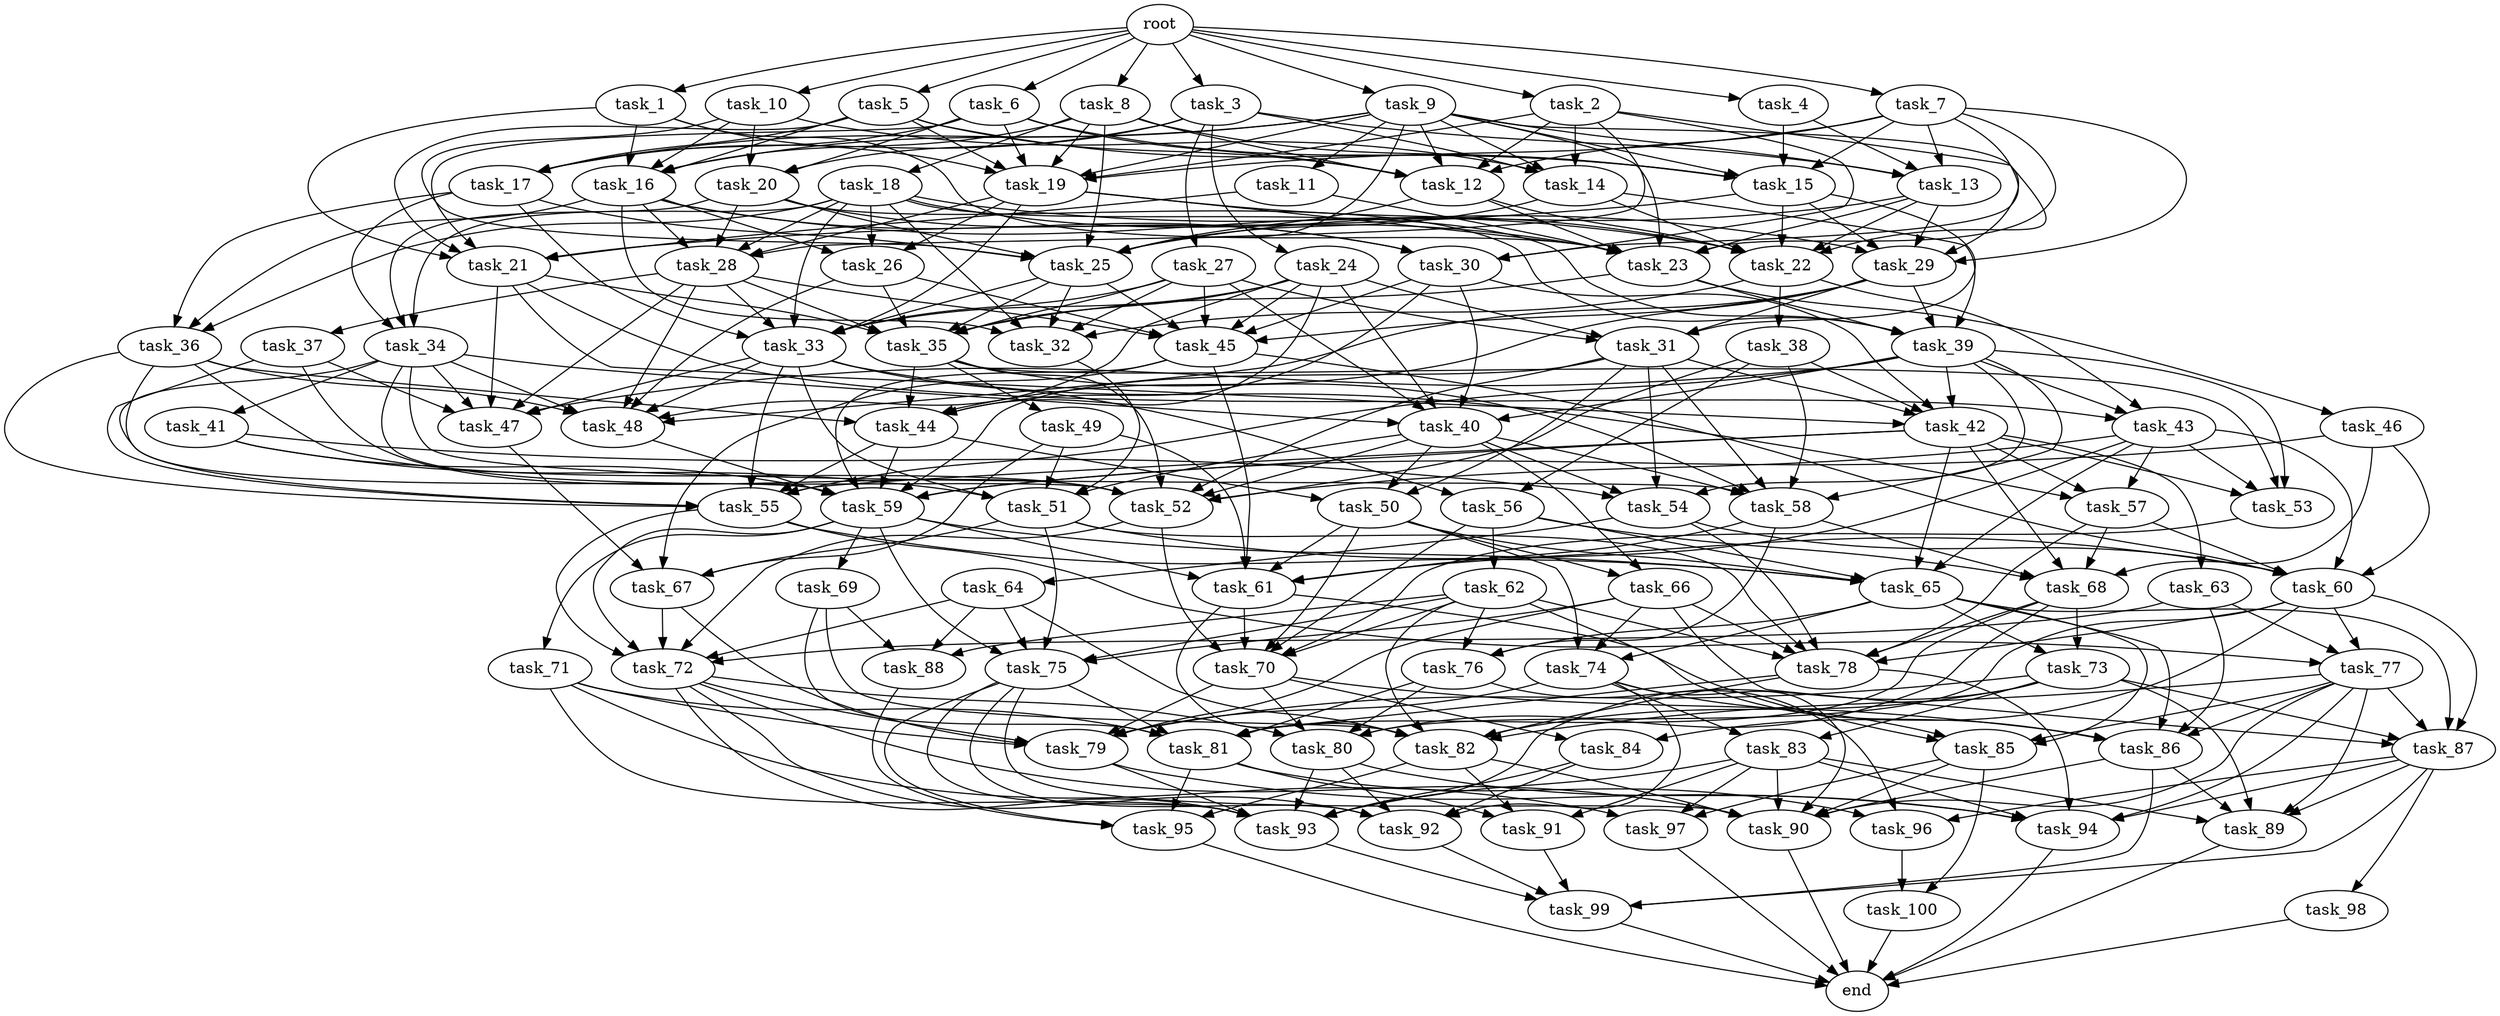 digraph G {
  task_75 [size="5.321837e+10"];
  task_100 [size="4.006234e+11"];
  task_92 [size="8.619617e+11"];
  task_19 [size="4.833747e+11"];
  task_68 [size="3.739184e+11"];
  task_71 [size="3.299453e+11"];
  task_60 [size="1.644018e+11"];
  task_73 [size="9.477125e+11"];
  task_50 [size="2.627907e+11"];
  task_31 [size="1.380635e+11"];
  task_10 [size="6.239652e+11"];
  task_49 [size="8.556102e+11"];
  task_88 [size="9.624252e+11"];
  task_12 [size="9.694301e+11"];
  task_79 [size="1.460836e+11"];
  task_37 [size="7.193717e+11"];
  task_61 [size="3.860958e+11"];
  task_42 [size="6.967371e+11"];
  task_51 [size="3.737541e+11"];
  root [size="0.000000e+00"];
  task_56 [size="6.949660e+11"];
  task_95 [size="7.759190e+11"];
  task_22 [size="2.078628e+11"];
  task_32 [size="1.155210e+10"];
  task_25 [size="6.411587e+11"];
  task_99 [size="6.871959e+11"];
  task_96 [size="2.349553e+11"];
  task_36 [size="5.210938e+11"];
  task_16 [size="3.196731e+11"];
  task_33 [size="1.950755e+11"];
  task_27 [size="9.417698e+11"];
  task_89 [size="2.801534e+11"];
  end [size="0.000000e+00"];
  task_7 [size="6.644735e+11"];
  task_26 [size="9.357119e+11"];
  task_87 [size="6.946948e+11"];
  task_2 [size="5.433442e+11"];
  task_21 [size="1.018723e+11"];
  task_28 [size="6.930792e+11"];
  task_69 [size="4.741991e+11"];
  task_13 [size="8.381851e+11"];
  task_48 [size="5.756494e+10"];
  task_55 [size="4.823685e+11"];
  task_81 [size="7.700248e+10"];
  task_11 [size="6.952447e+11"];
  task_5 [size="8.414934e+11"];
  task_62 [size="1.100329e+11"];
  task_93 [size="7.854692e+11"];
  task_54 [size="1.837484e+11"];
  task_52 [size="8.760281e+11"];
  task_29 [size="9.294519e+11"];
  task_85 [size="2.220561e+11"];
  task_44 [size="1.798405e+11"];
  task_8 [size="7.270098e+11"];
  task_38 [size="3.478244e+11"];
  task_9 [size="1.489636e+11"];
  task_63 [size="1.454169e+11"];
  task_65 [size="8.253236e+11"];
  task_59 [size="9.872540e+10"];
  task_34 [size="3.652764e+11"];
  task_20 [size="4.499361e+11"];
  task_1 [size="2.572275e+11"];
  task_23 [size="2.904249e+11"];
  task_6 [size="3.566211e+11"];
  task_74 [size="1.474203e+11"];
  task_97 [size="6.548056e+10"];
  task_57 [size="7.863484e+11"];
  task_67 [size="3.353247e+11"];
  task_64 [size="2.069851e+11"];
  task_66 [size="2.449260e+10"];
  task_45 [size="1.832887e+11"];
  task_82 [size="7.819103e+10"];
  task_86 [size="2.554939e+11"];
  task_40 [size="3.341280e+11"];
  task_84 [size="4.326050e+11"];
  task_17 [size="7.242359e+11"];
  task_15 [size="5.455047e+11"];
  task_43 [size="5.019332e+11"];
  task_53 [size="7.310521e+11"];
  task_4 [size="2.709626e+11"];
  task_76 [size="9.857702e+11"];
  task_77 [size="5.664221e+11"];
  task_30 [size="6.034491e+11"];
  task_72 [size="4.774639e+11"];
  task_94 [size="9.229991e+11"];
  task_80 [size="9.395578e+11"];
  task_46 [size="3.273546e+11"];
  task_90 [size="7.363333e+11"];
  task_39 [size="6.608996e+11"];
  task_14 [size="5.604463e+11"];
  task_18 [size="1.618132e+11"];
  task_3 [size="6.094446e+10"];
  task_24 [size="2.151064e+11"];
  task_98 [size="6.456522e+10"];
  task_35 [size="4.609920e+11"];
  task_58 [size="8.448521e+10"];
  task_78 [size="6.170790e+10"];
  task_47 [size="1.269414e+11"];
  task_83 [size="4.528421e+11"];
  task_70 [size="4.389213e+11"];
  task_91 [size="5.178603e+11"];
  task_41 [size="1.687146e+09"];

  task_75 -> task_81 [size="1.283375e+07"];
  task_75 -> task_90 [size="9.204166e+07"];
  task_75 -> task_92 [size="1.723923e+08"];
  task_75 -> task_95 [size="1.939797e+08"];
  task_75 -> task_93 [size="9.818365e+07"];
  task_100 -> end [size="1.000000e-12"];
  task_92 -> task_99 [size="1.374392e+08"];
  task_19 -> task_22 [size="2.969468e+07"];
  task_19 -> task_28 [size="1.386158e+08"];
  task_19 -> task_26 [size="3.119040e+08"];
  task_19 -> task_23 [size="3.630312e+07"];
  task_19 -> task_33 [size="2.786793e+07"];
  task_68 -> task_78 [size="8.815414e+06"];
  task_68 -> task_80 [size="1.879116e+08"];
  task_68 -> task_81 [size="1.283375e+07"];
  task_68 -> task_73 [size="4.738562e+08"];
  task_71 -> task_81 [size="1.283375e+07"];
  task_71 -> task_93 [size="9.818365e+07"];
  task_71 -> task_79 [size="2.086908e+07"];
  task_71 -> task_97 [size="2.182685e+07"];
  task_60 -> task_77 [size="1.888074e+08"];
  task_60 -> task_78 [size="8.815414e+06"];
  task_60 -> task_80 [size="1.879116e+08"];
  task_60 -> task_87 [size="1.389390e+08"];
  task_60 -> task_84 [size="2.163025e+08"];
  task_73 -> task_82 [size="1.117015e+07"];
  task_73 -> task_83 [size="2.264211e+08"];
  task_73 -> task_79 [size="2.086908e+07"];
  task_73 -> task_87 [size="1.389390e+08"];
  task_73 -> task_93 [size="9.818365e+07"];
  task_73 -> task_89 [size="5.603068e+07"];
  task_50 -> task_66 [size="1.224630e+07"];
  task_50 -> task_61 [size="6.434929e+07"];
  task_50 -> task_70 [size="7.315354e+07"];
  task_50 -> task_65 [size="1.375539e+08"];
  task_50 -> task_74 [size="4.914011e+07"];
  task_31 -> task_50 [size="8.759689e+07"];
  task_31 -> task_58 [size="1.408087e+07"];
  task_31 -> task_42 [size="1.393474e+08"];
  task_31 -> task_54 [size="4.593710e+07"];
  task_31 -> task_52 [size="1.095035e+08"];
  task_31 -> task_59 [size="1.234068e+07"];
  task_10 -> task_14 [size="1.401116e+08"];
  task_10 -> task_16 [size="6.393461e+07"];
  task_10 -> task_20 [size="1.499787e+08"];
  task_10 -> task_25 [size="8.014483e+07"];
  task_49 -> task_61 [size="6.434929e+07"];
  task_49 -> task_51 [size="7.475083e+07"];
  task_49 -> task_67 [size="8.383117e+07"];
  task_88 -> task_95 [size="1.939797e+08"];
  task_12 -> task_22 [size="2.969468e+07"];
  task_12 -> task_23 [size="3.630312e+07"];
  task_12 -> task_25 [size="8.014483e+07"];
  task_79 -> task_94 [size="1.538332e+08"];
  task_79 -> task_93 [size="9.818365e+07"];
  task_37 -> task_47 [size="2.115691e+07"];
  task_37 -> task_55 [size="6.890979e+07"];
  task_37 -> task_52 [size="1.095035e+08"];
  task_61 -> task_70 [size="7.315354e+07"];
  task_61 -> task_82 [size="1.117015e+07"];
  task_61 -> task_86 [size="5.109879e+07"];
  task_42 -> task_57 [size="2.621161e+08"];
  task_42 -> task_63 [size="1.454169e+08"];
  task_42 -> task_65 [size="1.375539e+08"];
  task_42 -> task_68 [size="7.478368e+07"];
  task_42 -> task_53 [size="1.827630e+08"];
  task_42 -> task_59 [size="1.234068e+07"];
  task_42 -> task_55 [size="6.890979e+07"];
  task_51 -> task_75 [size="1.064367e+07"];
  task_51 -> task_78 [size="8.815414e+06"];
  task_51 -> task_60 [size="2.740030e+07"];
  task_51 -> task_67 [size="8.383117e+07"];
  root -> task_4 [size="1.000000e-12"];
  root -> task_7 [size="1.000000e-12"];
  root -> task_9 [size="1.000000e-12"];
  root -> task_1 [size="1.000000e-12"];
  root -> task_5 [size="1.000000e-12"];
  root -> task_2 [size="1.000000e-12"];
  root -> task_3 [size="1.000000e-12"];
  root -> task_6 [size="1.000000e-12"];
  root -> task_10 [size="1.000000e-12"];
  root -> task_8 [size="1.000000e-12"];
  task_56 -> task_68 [size="7.478368e+07"];
  task_56 -> task_70 [size="7.315354e+07"];
  task_56 -> task_65 [size="1.375539e+08"];
  task_56 -> task_62 [size="1.100329e+08"];
  task_95 -> end [size="1.000000e-12"];
  task_22 -> task_43 [size="1.673111e+08"];
  task_22 -> task_38 [size="3.478244e+08"];
  task_22 -> task_32 [size="2.310419e+06"];
  task_32 -> task_51 [size="7.475083e+07"];
  task_25 -> task_45 [size="2.618410e+07"];
  task_25 -> task_35 [size="6.585600e+07"];
  task_25 -> task_32 [size="2.310419e+06"];
  task_25 -> task_33 [size="2.786793e+07"];
  task_99 -> end [size="1.000000e-12"];
  task_96 -> task_100 [size="2.003117e+08"];
  task_36 -> task_48 [size="8.223563e+06"];
  task_36 -> task_44 [size="3.596810e+07"];
  task_36 -> task_59 [size="1.234068e+07"];
  task_36 -> task_55 [size="6.890979e+07"];
  task_36 -> task_52 [size="1.095035e+08"];
  task_16 -> task_36 [size="1.736979e+08"];
  task_16 -> task_26 [size="3.119040e+08"];
  task_16 -> task_32 [size="2.310419e+06"];
  task_16 -> task_22 [size="2.969468e+07"];
  task_16 -> task_30 [size="1.508623e+08"];
  task_16 -> task_28 [size="1.386158e+08"];
  task_33 -> task_47 [size="2.115691e+07"];
  task_33 -> task_57 [size="2.621161e+08"];
  task_33 -> task_51 [size="7.475083e+07"];
  task_33 -> task_48 [size="8.223563e+06"];
  task_33 -> task_56 [size="3.474830e+08"];
  task_33 -> task_55 [size="6.890979e+07"];
  task_27 -> task_45 [size="2.618410e+07"];
  task_27 -> task_40 [size="6.682560e+07"];
  task_27 -> task_32 [size="2.310419e+06"];
  task_27 -> task_33 [size="2.786793e+07"];
  task_27 -> task_31 [size="3.451587e+07"];
  task_27 -> task_35 [size="6.585600e+07"];
  task_89 -> end [size="1.000000e-12"];
  task_7 -> task_13 [size="2.095463e+08"];
  task_7 -> task_30 [size="1.508623e+08"];
  task_7 -> task_19 [size="6.905352e+07"];
  task_7 -> task_23 [size="3.630312e+07"];
  task_7 -> task_15 [size="9.091744e+07"];
  task_7 -> task_12 [size="1.615717e+08"];
  task_7 -> task_29 [size="1.858904e+08"];
  task_26 -> task_45 [size="2.618410e+07"];
  task_26 -> task_48 [size="8.223563e+06"];
  task_26 -> task_35 [size="6.585600e+07"];
  task_87 -> task_94 [size="1.538332e+08"];
  task_87 -> task_98 [size="6.456522e+07"];
  task_87 -> task_99 [size="1.374392e+08"];
  task_87 -> task_96 [size="7.831842e+07"];
  task_87 -> task_89 [size="5.603068e+07"];
  task_2 -> task_14 [size="1.401116e+08"];
  task_2 -> task_19 [size="6.905352e+07"];
  task_2 -> task_22 [size="2.969468e+07"];
  task_2 -> task_30 [size="1.508623e+08"];
  task_2 -> task_28 [size="1.386158e+08"];
  task_2 -> task_12 [size="1.615717e+08"];
  task_21 -> task_43 [size="1.673111e+08"];
  task_21 -> task_42 [size="1.393474e+08"];
  task_21 -> task_47 [size="2.115691e+07"];
  task_21 -> task_35 [size="6.585600e+07"];
  task_28 -> task_37 [size="7.193717e+08"];
  task_28 -> task_45 [size="2.618410e+07"];
  task_28 -> task_47 [size="2.115691e+07"];
  task_28 -> task_33 [size="2.786793e+07"];
  task_28 -> task_48 [size="8.223563e+06"];
  task_28 -> task_35 [size="6.585600e+07"];
  task_69 -> task_88 [size="3.208084e+08"];
  task_69 -> task_81 [size="1.283375e+07"];
  task_69 -> task_82 [size="1.117015e+07"];
  task_13 -> task_22 [size="2.969468e+07"];
  task_13 -> task_29 [size="1.858904e+08"];
  task_13 -> task_23 [size="3.630312e+07"];
  task_13 -> task_25 [size="8.014483e+07"];
  task_48 -> task_59 [size="1.234068e+07"];
  task_55 -> task_72 [size="7.957732e+07"];
  task_55 -> task_77 [size="1.888074e+08"];
  task_55 -> task_65 [size="1.375539e+08"];
  task_81 -> task_91 [size="1.726201e+08"];
  task_81 -> task_95 [size="1.939797e+08"];
  task_81 -> task_96 [size="7.831842e+07"];
  task_11 -> task_21 [size="2.037447e+07"];
  task_11 -> task_23 [size="3.630312e+07"];
  task_5 -> task_16 [size="6.393461e+07"];
  task_5 -> task_19 [size="6.905352e+07"];
  task_5 -> task_17 [size="1.810590e+08"];
  task_5 -> task_21 [size="2.037447e+07"];
  task_5 -> task_15 [size="9.091744e+07"];
  task_5 -> task_12 [size="1.615717e+08"];
  task_62 -> task_75 [size="1.064367e+07"];
  task_62 -> task_76 [size="3.285901e+08"];
  task_62 -> task_82 [size="1.117015e+07"];
  task_62 -> task_78 [size="8.815414e+06"];
  task_62 -> task_70 [size="7.315354e+07"];
  task_62 -> task_88 [size="3.208084e+08"];
  task_62 -> task_85 [size="5.551401e+07"];
  task_93 -> task_99 [size="1.374392e+08"];
  task_54 -> task_78 [size="8.815414e+06"];
  task_54 -> task_60 [size="2.740030e+07"];
  task_54 -> task_64 [size="2.069851e+08"];
  task_52 -> task_72 [size="7.957732e+07"];
  task_52 -> task_70 [size="7.315354e+07"];
  task_29 -> task_31 [size="3.451587e+07"];
  task_29 -> task_45 [size="2.618410e+07"];
  task_29 -> task_39 [size="1.321799e+08"];
  task_29 -> task_44 [size="3.596810e+07"];
  task_29 -> task_48 [size="8.223563e+06"];
  task_85 -> task_97 [size="2.182685e+07"];
  task_85 -> task_90 [size="9.204166e+07"];
  task_85 -> task_100 [size="2.003117e+08"];
  task_44 -> task_50 [size="8.759689e+07"];
  task_44 -> task_59 [size="1.234068e+07"];
  task_44 -> task_55 [size="6.890979e+07"];
  task_8 -> task_16 [size="6.393461e+07"];
  task_8 -> task_19 [size="6.905352e+07"];
  task_8 -> task_18 [size="1.618132e+08"];
  task_8 -> task_25 [size="8.014483e+07"];
  task_8 -> task_15 [size="9.091744e+07"];
  task_8 -> task_12 [size="1.615717e+08"];
  task_38 -> task_58 [size="1.408087e+07"];
  task_38 -> task_42 [size="1.393474e+08"];
  task_38 -> task_56 [size="3.474830e+08"];
  task_38 -> task_52 [size="1.095035e+08"];
  task_9 -> task_13 [size="2.095463e+08"];
  task_9 -> task_12 [size="1.615717e+08"];
  task_9 -> task_14 [size="1.401116e+08"];
  task_9 -> task_11 [size="6.952447e+08"];
  task_9 -> task_23 [size="3.630312e+07"];
  task_9 -> task_17 [size="1.810590e+08"];
  task_9 -> task_25 [size="8.014483e+07"];
  task_9 -> task_15 [size="9.091744e+07"];
  task_9 -> task_16 [size="6.393461e+07"];
  task_9 -> task_29 [size="1.858904e+08"];
  task_9 -> task_19 [size="6.905352e+07"];
  task_63 -> task_72 [size="7.957732e+07"];
  task_63 -> task_77 [size="1.888074e+08"];
  task_63 -> task_86 [size="5.109879e+07"];
  task_65 -> task_76 [size="3.285901e+08"];
  task_65 -> task_86 [size="5.109879e+07"];
  task_65 -> task_85 [size="5.551401e+07"];
  task_65 -> task_87 [size="1.389390e+08"];
  task_65 -> task_74 [size="4.914011e+07"];
  task_65 -> task_73 [size="4.738562e+08"];
  task_59 -> task_69 [size="4.741991e+08"];
  task_59 -> task_61 [size="6.434929e+07"];
  task_59 -> task_65 [size="1.375539e+08"];
  task_59 -> task_72 [size="7.957732e+07"];
  task_59 -> task_71 [size="3.299453e+08"];
  task_59 -> task_75 [size="1.064367e+07"];
  task_34 -> task_58 [size="1.408087e+07"];
  task_34 -> task_47 [size="2.115691e+07"];
  task_34 -> task_40 [size="6.682560e+07"];
  task_34 -> task_48 [size="8.223563e+06"];
  task_34 -> task_41 [size="1.687146e+06"];
  task_34 -> task_52 [size="1.095035e+08"];
  task_34 -> task_55 [size="6.890979e+07"];
  task_20 -> task_34 [size="1.217588e+08"];
  task_20 -> task_25 [size="8.014483e+07"];
  task_20 -> task_28 [size="1.386158e+08"];
  task_20 -> task_39 [size="1.321799e+08"];
  task_20 -> task_30 [size="1.508623e+08"];
  task_1 -> task_21 [size="2.037447e+07"];
  task_1 -> task_16 [size="6.393461e+07"];
  task_1 -> task_19 [size="6.905352e+07"];
  task_1 -> task_23 [size="3.630312e+07"];
  task_23 -> task_35 [size="6.585600e+07"];
  task_23 -> task_39 [size="1.321799e+08"];
  task_23 -> task_46 [size="3.273546e+08"];
  task_6 -> task_20 [size="1.499787e+08"];
  task_6 -> task_19 [size="6.905352e+07"];
  task_6 -> task_17 [size="1.810590e+08"];
  task_6 -> task_21 [size="2.037447e+07"];
  task_6 -> task_15 [size="9.091744e+07"];
  task_6 -> task_12 [size="1.615717e+08"];
  task_74 -> task_85 [size="5.551401e+07"];
  task_74 -> task_83 [size="2.264211e+08"];
  task_74 -> task_92 [size="1.723923e+08"];
  task_74 -> task_79 [size="2.086908e+07"];
  task_74 -> task_90 [size="9.204166e+07"];
  task_97 -> end [size="1.000000e-12"];
  task_57 -> task_68 [size="7.478368e+07"];
  task_57 -> task_78 [size="8.815414e+06"];
  task_57 -> task_60 [size="2.740030e+07"];
  task_67 -> task_72 [size="7.957732e+07"];
  task_67 -> task_79 [size="2.086908e+07"];
  task_64 -> task_72 [size="7.957732e+07"];
  task_64 -> task_75 [size="1.064367e+07"];
  task_64 -> task_82 [size="1.117015e+07"];
  task_64 -> task_88 [size="3.208084e+08"];
  task_66 -> task_75 [size="1.064367e+07"];
  task_66 -> task_78 [size="8.815414e+06"];
  task_66 -> task_79 [size="2.086908e+07"];
  task_66 -> task_87 [size="1.389390e+08"];
  task_66 -> task_74 [size="4.914011e+07"];
  task_45 -> task_61 [size="6.434929e+07"];
  task_45 -> task_60 [size="2.740030e+07"];
  task_45 -> task_59 [size="1.234068e+07"];
  task_45 -> task_67 [size="8.383117e+07"];
  task_82 -> task_91 [size="1.726201e+08"];
  task_82 -> task_95 [size="1.939797e+08"];
  task_82 -> task_90 [size="9.204166e+07"];
  task_86 -> task_99 [size="1.374392e+08"];
  task_86 -> task_89 [size="5.603068e+07"];
  task_86 -> task_90 [size="9.204166e+07"];
  task_40 -> task_50 [size="8.759689e+07"];
  task_40 -> task_66 [size="1.224630e+07"];
  task_40 -> task_58 [size="1.408087e+07"];
  task_40 -> task_51 [size="7.475083e+07"];
  task_40 -> task_54 [size="4.593710e+07"];
  task_40 -> task_52 [size="1.095035e+08"];
  task_84 -> task_92 [size="1.723923e+08"];
  task_84 -> task_93 [size="9.818365e+07"];
  task_17 -> task_34 [size="1.217588e+08"];
  task_17 -> task_25 [size="8.014483e+07"];
  task_17 -> task_33 [size="2.786793e+07"];
  task_17 -> task_36 [size="1.736979e+08"];
  task_15 -> task_31 [size="3.451587e+07"];
  task_15 -> task_21 [size="2.037447e+07"];
  task_15 -> task_29 [size="1.858904e+08"];
  task_15 -> task_22 [size="2.969468e+07"];
  task_43 -> task_61 [size="6.434929e+07"];
  task_43 -> task_57 [size="2.621161e+08"];
  task_43 -> task_65 [size="1.375539e+08"];
  task_43 -> task_53 [size="1.827630e+08"];
  task_43 -> task_52 [size="1.095035e+08"];
  task_43 -> task_60 [size="2.740030e+07"];
  task_53 -> task_70 [size="7.315354e+07"];
  task_4 -> task_13 [size="2.095463e+08"];
  task_4 -> task_15 [size="9.091744e+07"];
  task_76 -> task_80 [size="1.879116e+08"];
  task_76 -> task_81 [size="1.283375e+07"];
  task_76 -> task_96 [size="7.831842e+07"];
  task_77 -> task_82 [size="1.117015e+07"];
  task_77 -> task_86 [size="5.109879e+07"];
  task_77 -> task_85 [size="5.551401e+07"];
  task_77 -> task_87 [size="1.389390e+08"];
  task_77 -> task_94 [size="1.538332e+08"];
  task_77 -> task_89 [size="5.603068e+07"];
  task_77 -> task_90 [size="9.204166e+07"];
  task_30 -> task_45 [size="2.618410e+07"];
  task_30 -> task_42 [size="1.393474e+08"];
  task_30 -> task_40 [size="6.682560e+07"];
  task_30 -> task_44 [size="3.596810e+07"];
  task_72 -> task_80 [size="1.879116e+08"];
  task_72 -> task_90 [size="9.204166e+07"];
  task_72 -> task_92 [size="1.723923e+08"];
  task_72 -> task_79 [size="2.086908e+07"];
  task_72 -> task_93 [size="9.818365e+07"];
  task_94 -> end [size="1.000000e-12"];
  task_80 -> task_94 [size="1.538332e+08"];
  task_80 -> task_92 [size="1.723923e+08"];
  task_80 -> task_93 [size="9.818365e+07"];
  task_46 -> task_68 [size="7.478368e+07"];
  task_46 -> task_60 [size="2.740030e+07"];
  task_46 -> task_59 [size="1.234068e+07"];
  task_90 -> end [size="1.000000e-12"];
  task_39 -> task_58 [size="1.408087e+07"];
  task_39 -> task_42 [size="1.393474e+08"];
  task_39 -> task_40 [size="6.682560e+07"];
  task_39 -> task_54 [size="4.593710e+07"];
  task_39 -> task_43 [size="1.673111e+08"];
  task_39 -> task_53 [size="1.827630e+08"];
  task_39 -> task_55 [size="6.890979e+07"];
  task_39 -> task_47 [size="2.115691e+07"];
  task_14 -> task_22 [size="2.969468e+07"];
  task_14 -> task_39 [size="1.321799e+08"];
  task_14 -> task_25 [size="8.014483e+07"];
  task_18 -> task_34 [size="1.217588e+08"];
  task_18 -> task_36 [size="1.736979e+08"];
  task_18 -> task_26 [size="3.119040e+08"];
  task_18 -> task_32 [size="2.310419e+06"];
  task_18 -> task_23 [size="3.630312e+07"];
  task_18 -> task_33 [size="2.786793e+07"];
  task_18 -> task_28 [size="1.386158e+08"];
  task_18 -> task_39 [size="1.321799e+08"];
  task_18 -> task_29 [size="1.858904e+08"];
  task_3 -> task_13 [size="2.095463e+08"];
  task_3 -> task_20 [size="1.499787e+08"];
  task_3 -> task_27 [size="9.417698e+08"];
  task_3 -> task_24 [size="2.151064e+08"];
  task_3 -> task_17 [size="1.810590e+08"];
  task_3 -> task_14 [size="1.401116e+08"];
  task_24 -> task_45 [size="2.618410e+07"];
  task_24 -> task_31 [size="3.451587e+07"];
  task_24 -> task_44 [size="3.596810e+07"];
  task_24 -> task_40 [size="6.682560e+07"];
  task_24 -> task_33 [size="2.786793e+07"];
  task_24 -> task_48 [size="8.223563e+06"];
  task_24 -> task_35 [size="6.585600e+07"];
  task_98 -> end [size="1.000000e-12"];
  task_35 -> task_49 [size="8.556102e+08"];
  task_35 -> task_58 [size="1.408087e+07"];
  task_35 -> task_44 [size="3.596810e+07"];
  task_35 -> task_53 [size="1.827630e+08"];
  task_35 -> task_52 [size="1.095035e+08"];
  task_58 -> task_68 [size="7.478368e+07"];
  task_58 -> task_61 [size="6.434929e+07"];
  task_58 -> task_76 [size="3.285901e+08"];
  task_78 -> task_94 [size="1.538332e+08"];
  task_78 -> task_81 [size="1.283375e+07"];
  task_78 -> task_82 [size="1.117015e+07"];
  task_47 -> task_67 [size="8.383117e+07"];
  task_83 -> task_93 [size="9.818365e+07"];
  task_83 -> task_91 [size="1.726201e+08"];
  task_83 -> task_94 [size="1.538332e+08"];
  task_83 -> task_90 [size="9.204166e+07"];
  task_83 -> task_89 [size="5.603068e+07"];
  task_83 -> task_97 [size="2.182685e+07"];
  task_70 -> task_80 [size="1.879116e+08"];
  task_70 -> task_86 [size="5.109879e+07"];
  task_70 -> task_79 [size="2.086908e+07"];
  task_70 -> task_84 [size="2.163025e+08"];
  task_91 -> task_99 [size="1.374392e+08"];
  task_41 -> task_54 [size="4.593710e+07"];
  task_41 -> task_51 [size="7.475083e+07"];
  task_41 -> task_59 [size="1.234068e+07"];
}
